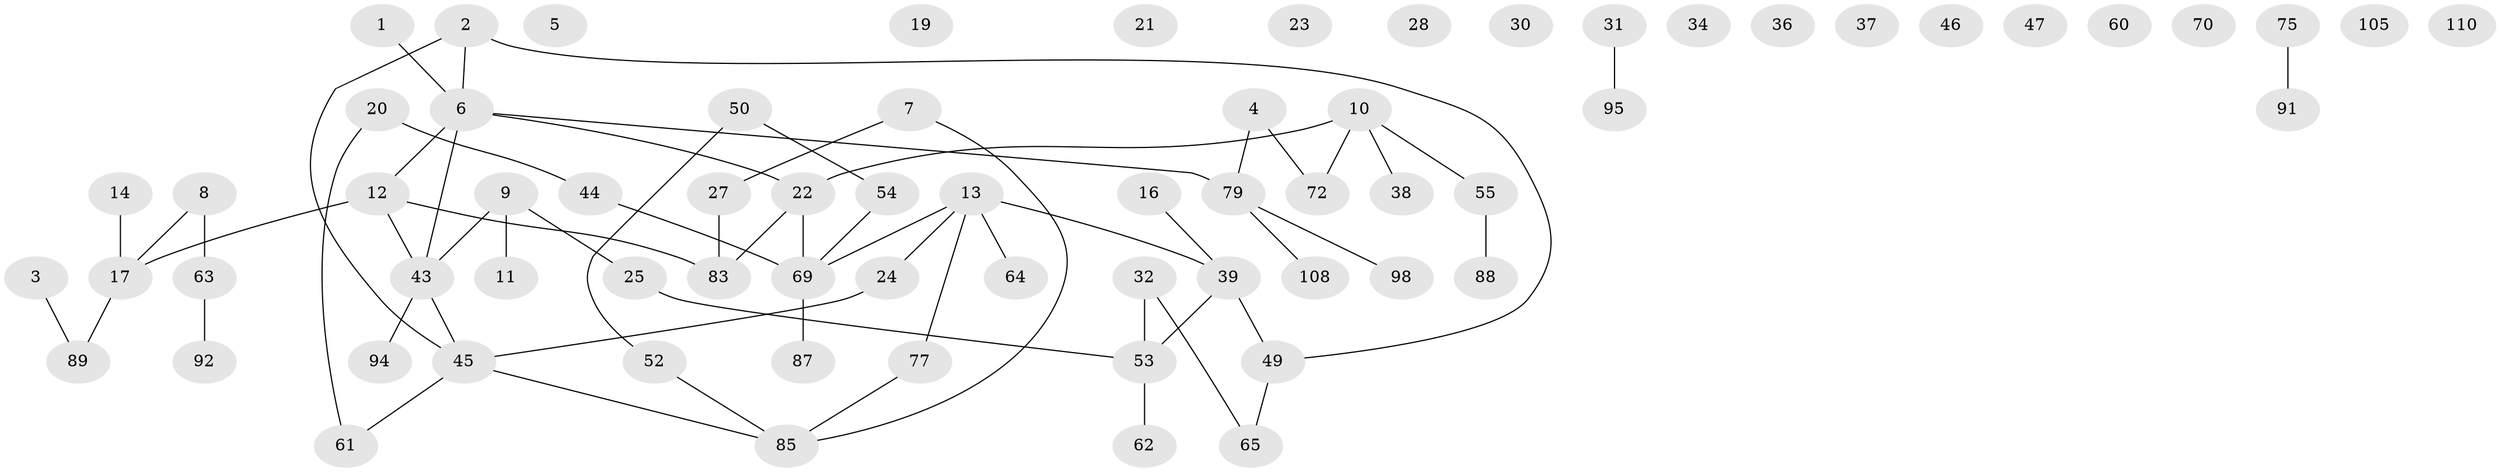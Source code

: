 // original degree distribution, {1: 0.2782608695652174, 3: 0.23478260869565218, 0: 0.10434782608695652, 4: 0.05217391304347826, 2: 0.30434782608695654, 5: 0.02608695652173913}
// Generated by graph-tools (version 1.1) at 2025/16/03/04/25 18:16:26]
// undirected, 69 vertices, 63 edges
graph export_dot {
graph [start="1"]
  node [color=gray90,style=filled];
  1;
  2;
  3;
  4 [super="+115+29"];
  5;
  6 [super="+68+102+104+26"];
  7;
  8 [super="+56"];
  9 [super="+15"];
  10 [super="+114"];
  11 [super="+57"];
  12 [super="+86+58+42"];
  13 [super="+33+35"];
  14 [super="+73"];
  16 [super="+51"];
  17 [super="+18+48"];
  19;
  20 [super="+76"];
  21;
  22 [super="+90"];
  23 [super="+97"];
  24;
  25;
  27 [super="+101"];
  28 [super="+71"];
  30;
  31;
  32;
  34;
  36;
  37;
  38 [super="+80"];
  39 [super="+96"];
  43 [super="+59"];
  44 [super="+82"];
  45 [super="+100+74"];
  46;
  47 [super="+84"];
  49;
  50 [super="+93"];
  52;
  53 [super="+99"];
  54;
  55;
  60;
  61;
  62 [super="+66"];
  63;
  64;
  65 [super="+78"];
  69;
  70;
  72;
  75;
  77;
  79;
  83 [super="+113"];
  85 [super="+103"];
  87;
  88;
  89 [super="+107"];
  91;
  92;
  94;
  95 [super="+112"];
  98;
  105;
  108;
  110;
  1 -- 6;
  2 -- 49;
  2 -- 6;
  2 -- 45;
  3 -- 89;
  4 -- 72;
  4 -- 79;
  6 -- 79;
  6 -- 22;
  6 -- 12 [weight=2];
  6 -- 43;
  7 -- 85;
  7 -- 27;
  8 -- 63;
  8 -- 17;
  9 -- 11;
  9 -- 25;
  9 -- 43;
  10 -- 72;
  10 -- 38;
  10 -- 22;
  10 -- 55;
  12 -- 43;
  12 -- 17;
  12 -- 83;
  13 -- 69;
  13 -- 77;
  13 -- 24;
  13 -- 64;
  13 -- 39;
  14 -- 17;
  16 -- 39;
  17 -- 89;
  20 -- 61;
  20 -- 44;
  22 -- 83;
  22 -- 69;
  24 -- 45;
  25 -- 53;
  27 -- 83;
  31 -- 95;
  32 -- 65;
  32 -- 53;
  39 -- 49;
  39 -- 53;
  43 -- 94;
  43 -- 45;
  44 -- 69;
  45 -- 61;
  45 -- 85;
  49 -- 65;
  50 -- 52;
  50 -- 54;
  52 -- 85;
  53 -- 62;
  54 -- 69;
  55 -- 88;
  63 -- 92;
  69 -- 87;
  75 -- 91;
  77 -- 85;
  79 -- 98;
  79 -- 108;
}
